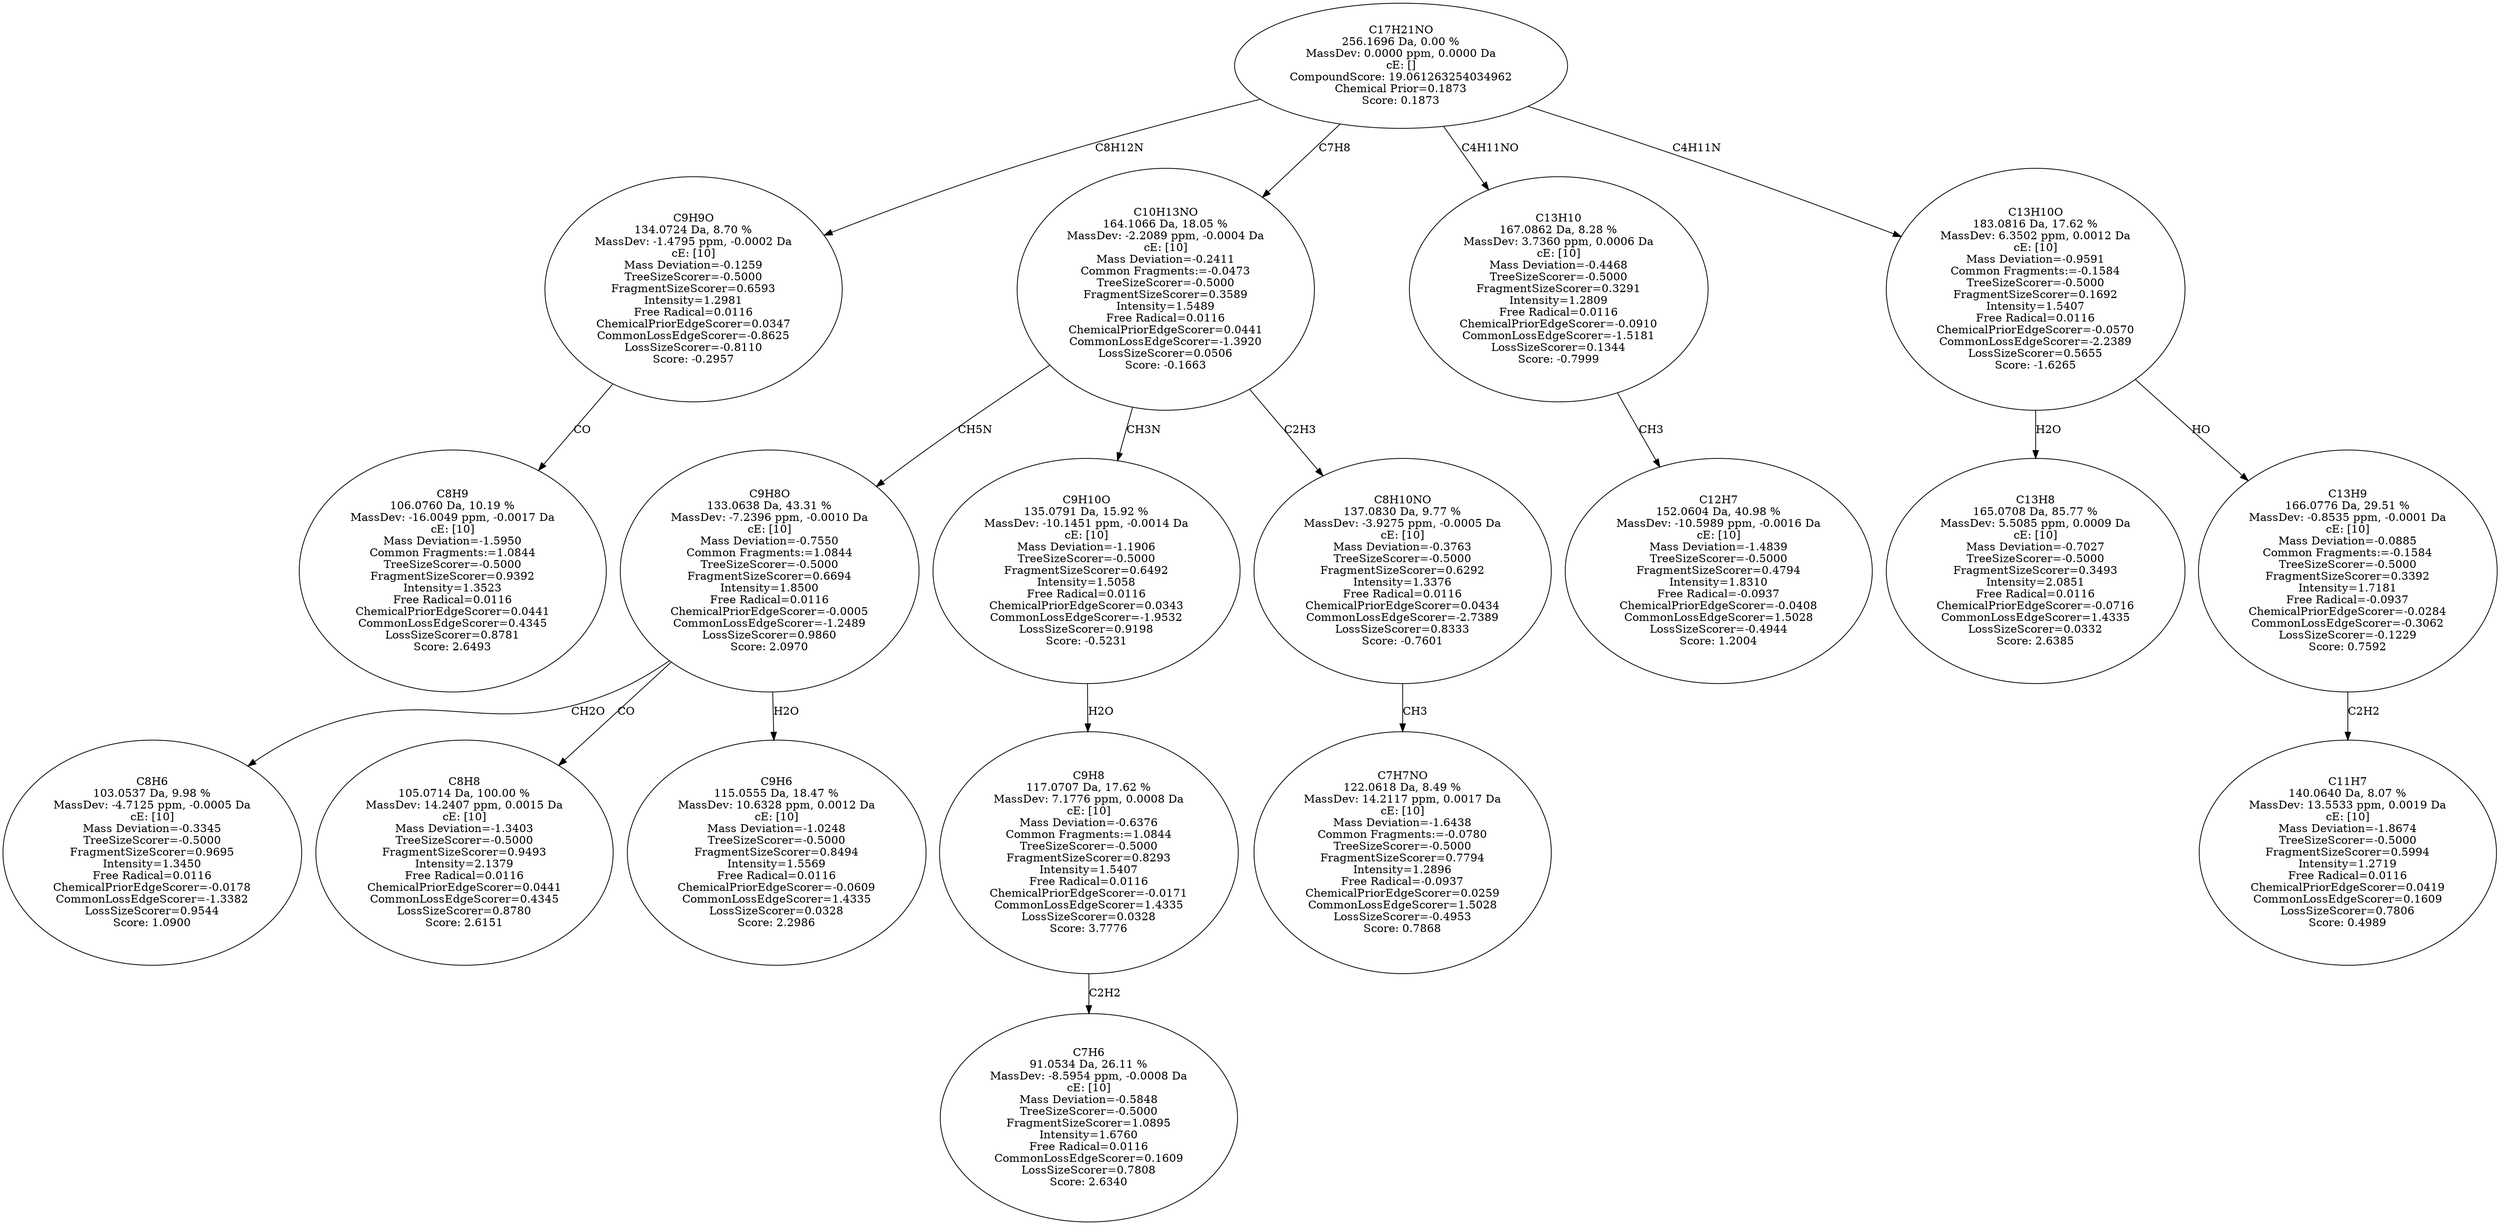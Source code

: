 strict digraph {
v1 [label="C8H9\n106.0760 Da, 10.19 %\nMassDev: -16.0049 ppm, -0.0017 Da\ncE: [10]\nMass Deviation=-1.5950\nCommon Fragments:=1.0844\nTreeSizeScorer=-0.5000\nFragmentSizeScorer=0.9392\nIntensity=1.3523\nFree Radical=0.0116\nChemicalPriorEdgeScorer=0.0441\nCommonLossEdgeScorer=0.4345\nLossSizeScorer=0.8781\nScore: 2.6493"];
v2 [label="C9H9O\n134.0724 Da, 8.70 %\nMassDev: -1.4795 ppm, -0.0002 Da\ncE: [10]\nMass Deviation=-0.1259\nTreeSizeScorer=-0.5000\nFragmentSizeScorer=0.6593\nIntensity=1.2981\nFree Radical=0.0116\nChemicalPriorEdgeScorer=0.0347\nCommonLossEdgeScorer=-0.8625\nLossSizeScorer=-0.8110\nScore: -0.2957"];
v3 [label="C8H6\n103.0537 Da, 9.98 %\nMassDev: -4.7125 ppm, -0.0005 Da\ncE: [10]\nMass Deviation=-0.3345\nTreeSizeScorer=-0.5000\nFragmentSizeScorer=0.9695\nIntensity=1.3450\nFree Radical=0.0116\nChemicalPriorEdgeScorer=-0.0178\nCommonLossEdgeScorer=-1.3382\nLossSizeScorer=0.9544\nScore: 1.0900"];
v4 [label="C8H8\n105.0714 Da, 100.00 %\nMassDev: 14.2407 ppm, 0.0015 Da\ncE: [10]\nMass Deviation=-1.3403\nTreeSizeScorer=-0.5000\nFragmentSizeScorer=0.9493\nIntensity=2.1379\nFree Radical=0.0116\nChemicalPriorEdgeScorer=0.0441\nCommonLossEdgeScorer=0.4345\nLossSizeScorer=0.8780\nScore: 2.6151"];
v5 [label="C9H6\n115.0555 Da, 18.47 %\nMassDev: 10.6328 ppm, 0.0012 Da\ncE: [10]\nMass Deviation=-1.0248\nTreeSizeScorer=-0.5000\nFragmentSizeScorer=0.8494\nIntensity=1.5569\nFree Radical=0.0116\nChemicalPriorEdgeScorer=-0.0609\nCommonLossEdgeScorer=1.4335\nLossSizeScorer=0.0328\nScore: 2.2986"];
v6 [label="C9H8O\n133.0638 Da, 43.31 %\nMassDev: -7.2396 ppm, -0.0010 Da\ncE: [10]\nMass Deviation=-0.7550\nCommon Fragments:=1.0844\nTreeSizeScorer=-0.5000\nFragmentSizeScorer=0.6694\nIntensity=1.8500\nFree Radical=0.0116\nChemicalPriorEdgeScorer=-0.0005\nCommonLossEdgeScorer=-1.2489\nLossSizeScorer=0.9860\nScore: 2.0970"];
v7 [label="C7H6\n91.0534 Da, 26.11 %\nMassDev: -8.5954 ppm, -0.0008 Da\ncE: [10]\nMass Deviation=-0.5848\nTreeSizeScorer=-0.5000\nFragmentSizeScorer=1.0895\nIntensity=1.6760\nFree Radical=0.0116\nCommonLossEdgeScorer=0.1609\nLossSizeScorer=0.7808\nScore: 2.6340"];
v8 [label="C9H8\n117.0707 Da, 17.62 %\nMassDev: 7.1776 ppm, 0.0008 Da\ncE: [10]\nMass Deviation=-0.6376\nCommon Fragments:=1.0844\nTreeSizeScorer=-0.5000\nFragmentSizeScorer=0.8293\nIntensity=1.5407\nFree Radical=0.0116\nChemicalPriorEdgeScorer=-0.0171\nCommonLossEdgeScorer=1.4335\nLossSizeScorer=0.0328\nScore: 3.7776"];
v9 [label="C9H10O\n135.0791 Da, 15.92 %\nMassDev: -10.1451 ppm, -0.0014 Da\ncE: [10]\nMass Deviation=-1.1906\nTreeSizeScorer=-0.5000\nFragmentSizeScorer=0.6492\nIntensity=1.5058\nFree Radical=0.0116\nChemicalPriorEdgeScorer=0.0343\nCommonLossEdgeScorer=-1.9532\nLossSizeScorer=0.9198\nScore: -0.5231"];
v10 [label="C7H7NO\n122.0618 Da, 8.49 %\nMassDev: 14.2117 ppm, 0.0017 Da\ncE: [10]\nMass Deviation=-1.6438\nCommon Fragments:=-0.0780\nTreeSizeScorer=-0.5000\nFragmentSizeScorer=0.7794\nIntensity=1.2896\nFree Radical=-0.0937\nChemicalPriorEdgeScorer=0.0259\nCommonLossEdgeScorer=1.5028\nLossSizeScorer=-0.4953\nScore: 0.7868"];
v11 [label="C8H10NO\n137.0830 Da, 9.77 %\nMassDev: -3.9275 ppm, -0.0005 Da\ncE: [10]\nMass Deviation=-0.3763\nTreeSizeScorer=-0.5000\nFragmentSizeScorer=0.6292\nIntensity=1.3376\nFree Radical=0.0116\nChemicalPriorEdgeScorer=0.0434\nCommonLossEdgeScorer=-2.7389\nLossSizeScorer=0.8333\nScore: -0.7601"];
v12 [label="C10H13NO\n164.1066 Da, 18.05 %\nMassDev: -2.2089 ppm, -0.0004 Da\ncE: [10]\nMass Deviation=-0.2411\nCommon Fragments:=-0.0473\nTreeSizeScorer=-0.5000\nFragmentSizeScorer=0.3589\nIntensity=1.5489\nFree Radical=0.0116\nChemicalPriorEdgeScorer=0.0441\nCommonLossEdgeScorer=-1.3920\nLossSizeScorer=0.0506\nScore: -0.1663"];
v13 [label="C12H7\n152.0604 Da, 40.98 %\nMassDev: -10.5989 ppm, -0.0016 Da\ncE: [10]\nMass Deviation=-1.4839\nTreeSizeScorer=-0.5000\nFragmentSizeScorer=0.4794\nIntensity=1.8310\nFree Radical=-0.0937\nChemicalPriorEdgeScorer=-0.0408\nCommonLossEdgeScorer=1.5028\nLossSizeScorer=-0.4944\nScore: 1.2004"];
v14 [label="C13H10\n167.0862 Da, 8.28 %\nMassDev: 3.7360 ppm, 0.0006 Da\ncE: [10]\nMass Deviation=-0.4468\nTreeSizeScorer=-0.5000\nFragmentSizeScorer=0.3291\nIntensity=1.2809\nFree Radical=0.0116\nChemicalPriorEdgeScorer=-0.0910\nCommonLossEdgeScorer=-1.5181\nLossSizeScorer=0.1344\nScore: -0.7999"];
v15 [label="C13H8\n165.0708 Da, 85.77 %\nMassDev: 5.5085 ppm, 0.0009 Da\ncE: [10]\nMass Deviation=-0.7027\nTreeSizeScorer=-0.5000\nFragmentSizeScorer=0.3493\nIntensity=2.0851\nFree Radical=0.0116\nChemicalPriorEdgeScorer=-0.0716\nCommonLossEdgeScorer=1.4335\nLossSizeScorer=0.0332\nScore: 2.6385"];
v16 [label="C11H7\n140.0640 Da, 8.07 %\nMassDev: 13.5533 ppm, 0.0019 Da\ncE: [10]\nMass Deviation=-1.8674\nTreeSizeScorer=-0.5000\nFragmentSizeScorer=0.5994\nIntensity=1.2719\nFree Radical=0.0116\nChemicalPriorEdgeScorer=0.0419\nCommonLossEdgeScorer=0.1609\nLossSizeScorer=0.7806\nScore: 0.4989"];
v17 [label="C13H9\n166.0776 Da, 29.51 %\nMassDev: -0.8535 ppm, -0.0001 Da\ncE: [10]\nMass Deviation=-0.0885\nCommon Fragments:=-0.1584\nTreeSizeScorer=-0.5000\nFragmentSizeScorer=0.3392\nIntensity=1.7181\nFree Radical=-0.0937\nChemicalPriorEdgeScorer=-0.0284\nCommonLossEdgeScorer=-0.3062\nLossSizeScorer=-0.1229\nScore: 0.7592"];
v18 [label="C13H10O\n183.0816 Da, 17.62 %\nMassDev: 6.3502 ppm, 0.0012 Da\ncE: [10]\nMass Deviation=-0.9591\nCommon Fragments:=-0.1584\nTreeSizeScorer=-0.5000\nFragmentSizeScorer=0.1692\nIntensity=1.5407\nFree Radical=0.0116\nChemicalPriorEdgeScorer=-0.0570\nCommonLossEdgeScorer=-2.2389\nLossSizeScorer=0.5655\nScore: -1.6265"];
v19 [label="C17H21NO\n256.1696 Da, 0.00 %\nMassDev: 0.0000 ppm, 0.0000 Da\ncE: []\nCompoundScore: 19.061263254034962\nChemical Prior=0.1873\nScore: 0.1873"];
v2 -> v1 [label="CO"];
v19 -> v2 [label="C8H12N"];
v6 -> v3 [label="CH2O"];
v6 -> v4 [label="CO"];
v6 -> v5 [label="H2O"];
v12 -> v6 [label="CH5N"];
v8 -> v7 [label="C2H2"];
v9 -> v8 [label="H2O"];
v12 -> v9 [label="CH3N"];
v11 -> v10 [label="CH3"];
v12 -> v11 [label="C2H3"];
v19 -> v12 [label="C7H8"];
v14 -> v13 [label="CH3"];
v19 -> v14 [label="C4H11NO"];
v18 -> v15 [label="H2O"];
v17 -> v16 [label="C2H2"];
v18 -> v17 [label="HO"];
v19 -> v18 [label="C4H11N"];
}